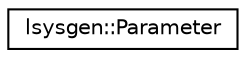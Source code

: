 digraph "Graphical Class Hierarchy"
{
 // LATEX_PDF_SIZE
  edge [fontname="Helvetica",fontsize="10",labelfontname="Helvetica",labelfontsize="10"];
  node [fontname="Helvetica",fontsize="10",shape=record];
  rankdir="LR";
  Node0 [label="lsysgen::Parameter",height=0.2,width=0.4,color="black", fillcolor="white", style="filled",URL="$classlsysgen_1_1Parameter.html",tooltip=" "];
}
